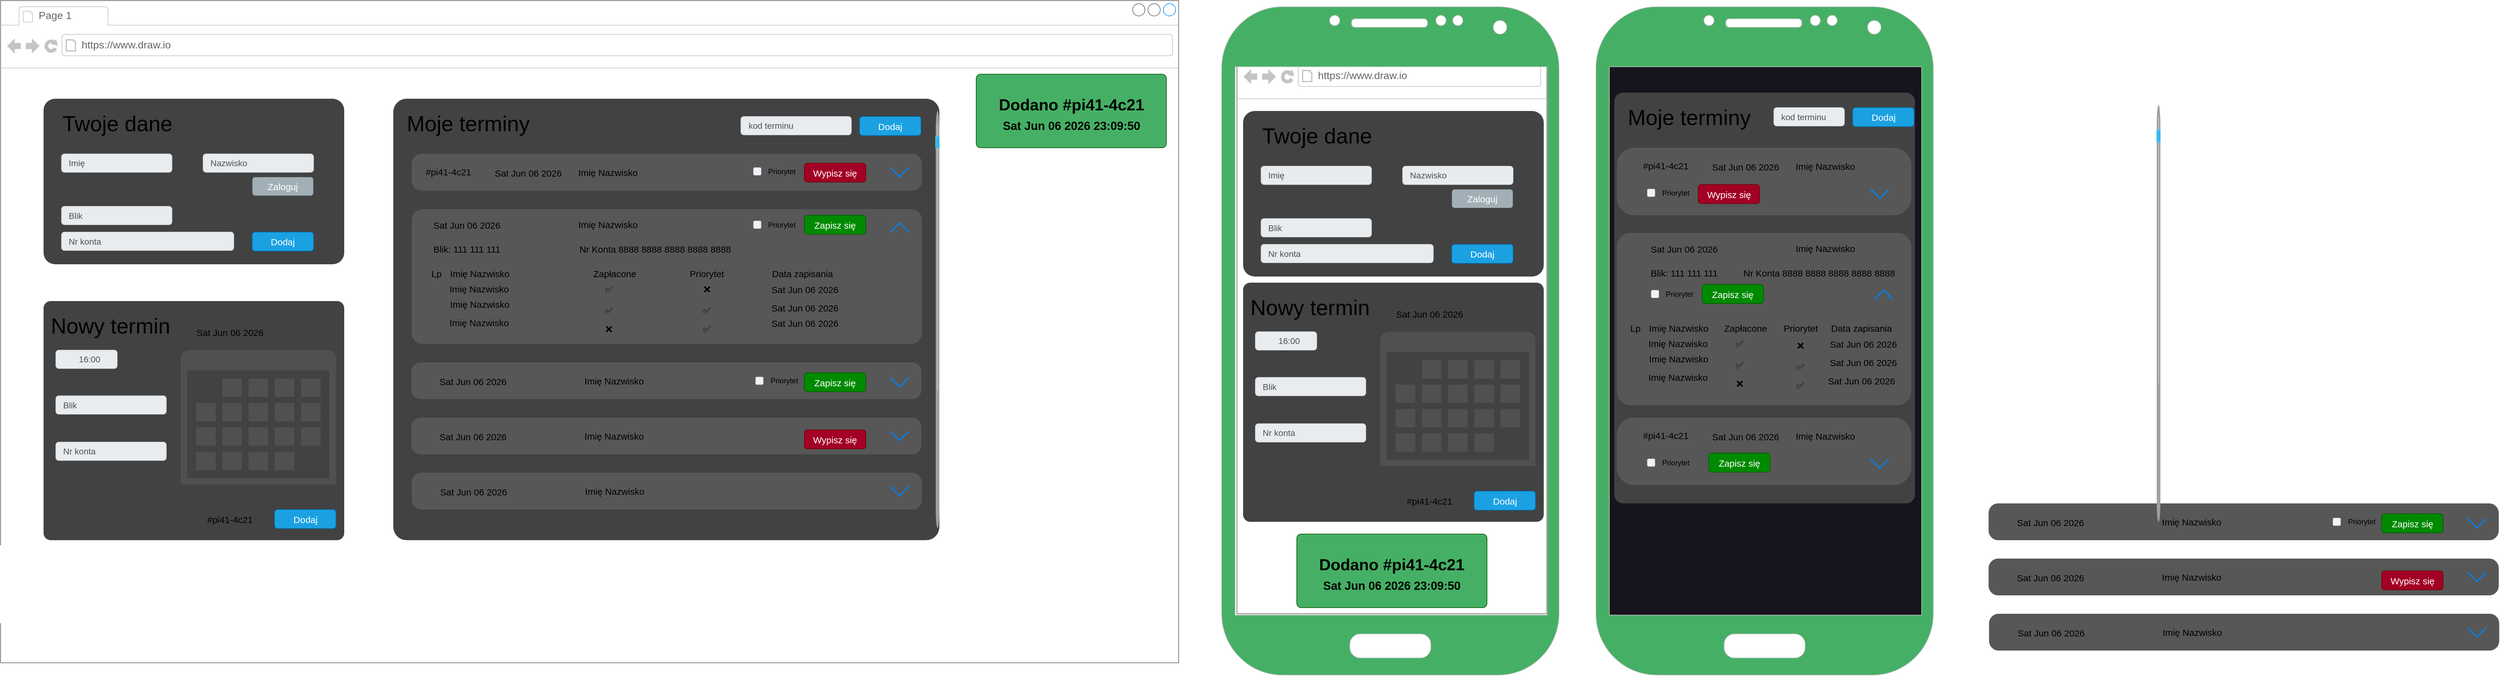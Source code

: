 <mxfile>
    <diagram id="Iw9VSZjN9GTGXhj-1Zop" name="Page-1">
        <mxGraphModel dx="4984" dy="1908" grid="1" gridSize="10" guides="1" tooltips="1" connect="1" arrows="1" fold="1" page="1" pageScale="1" pageWidth="850" pageHeight="1100" math="0" shadow="0">
            <root>
                <mxCell id="0"/>
                <mxCell id="1" parent="0"/>
                <mxCell id="389" value="" style="whiteSpace=wrap;html=1;labelBackgroundColor=none;labelBorderColor=none;fontSize=19;fontColor=#000000;fillColor=#18141d;gradientColor=none;" vertex="1" parent="1">
                    <mxGeometry x="2620" y="99" width="510" height="920" as="geometry"/>
                </mxCell>
                <mxCell id="2" value="" style="strokeWidth=1;shadow=0;dashed=0;align=center;html=1;shape=mxgraph.mockup.containers.browserWindow;rSize=0;strokeColor=#666666;strokeColor2=#008cff;strokeColor3=#c4c4c4;mainText=,;recursiveResize=0;movable=0;resizable=0;rotatable=0;deletable=0;editable=0;connectable=0;" vertex="1" parent="1">
                    <mxGeometry width="1920" height="1080" as="geometry"/>
                </mxCell>
                <mxCell id="3" value="Page 1" style="strokeWidth=1;shadow=0;dashed=0;align=center;html=1;shape=mxgraph.mockup.containers.anchor;fontSize=17;fontColor=#666666;align=left;" vertex="1" parent="2">
                    <mxGeometry x="60" y="12" width="110" height="26" as="geometry"/>
                </mxCell>
                <mxCell id="4" value="https://www.draw.io" style="strokeWidth=1;shadow=0;dashed=0;align=center;html=1;shape=mxgraph.mockup.containers.anchor;rSize=0;fontSize=17;fontColor=#666666;align=left;" vertex="1" parent="2">
                    <mxGeometry x="130" y="60" width="250" height="26" as="geometry"/>
                </mxCell>
                <mxCell id="23" value="" style="rounded=1;whiteSpace=wrap;html=1;arcSize=3;fillColor=#424242;gradientColor=none;strokeColor=none;" vertex="1" parent="2">
                    <mxGeometry x="640" y="160" width="890" height="720" as="geometry"/>
                </mxCell>
                <mxCell id="24" value="Moje terminy" style="text;html=1;strokeColor=none;fillColor=none;align=left;verticalAlign=middle;whiteSpace=wrap;rounded=0;fontSize=35;" vertex="1" parent="2">
                    <mxGeometry x="660" y="180" width="400" height="40" as="geometry"/>
                </mxCell>
                <mxCell id="25" value="" style="rounded=1;whiteSpace=wrap;html=1;arcSize=26;fillColor=#575757;gradientColor=none;strokeColor=none;" vertex="1" parent="2">
                    <mxGeometry x="670" y="250" width="831.5" height="60" as="geometry"/>
                </mxCell>
                <mxCell id="26" value="" style="rounded=1;whiteSpace=wrap;html=1;arcSize=8;fillColor=#575757;gradientColor=none;strokeColor=none;" vertex="1" parent="2">
                    <mxGeometry x="670" y="340" width="831.5" height="220" as="geometry"/>
                </mxCell>
                <mxCell id="27" value="" style="html=1;verticalLabelPosition=bottom;labelBackgroundColor=#ffffff;verticalAlign=top;shadow=0;dashed=0;strokeWidth=2;shape=mxgraph.ios7.misc.down;strokeColor=#0080f0;fontSize=15;fillColor=#575757;gradientColor=none;aspect=fixed;" vertex="1" parent="2">
                    <mxGeometry x="1450" y="272.5" width="30" height="15" as="geometry"/>
                </mxCell>
                <mxCell id="28" value="" style="html=1;verticalLabelPosition=bottom;labelBackgroundColor=#ffffff;verticalAlign=top;shadow=0;dashed=0;strokeWidth=2;shape=mxgraph.ios7.misc.down;strokeColor=#0080f0;fontSize=15;fillColor=#575757;gradientColor=none;aspect=fixed;rotation=-180;" vertex="1" parent="2">
                    <mxGeometry x="1450" y="362.5" width="30" height="15" as="geometry"/>
                </mxCell>
                <mxCell id="29" value="" style="rounded=1;whiteSpace=wrap;html=1;arcSize=26;fillColor=#575757;gradientColor=none;strokeColor=none;" vertex="1" parent="2">
                    <mxGeometry x="669.25" y="590" width="831.5" height="60" as="geometry"/>
                </mxCell>
                <UserObject label="%date{ddd mmm dd yyyy HH:MM:ss}%" placeholders="1" id="30">
                    <mxCell style="text;html=1;strokeColor=none;fillColor=none;align=center;verticalAlign=middle;whiteSpace=wrap;overflow=hidden;fontSize=15;" vertex="1" parent="2">
                        <mxGeometry x="780" y="270" width="160" height="20" as="geometry"/>
                    </mxCell>
                </UserObject>
                <mxCell id="32" value="Imię Nazwisko" style="text;html=1;strokeColor=none;fillColor=none;align=center;verticalAlign=middle;whiteSpace=wrap;rounded=0;fontSize=15;" vertex="1" parent="2">
                    <mxGeometry x="910" y="265" width="160" height="30" as="geometry"/>
                </mxCell>
                <UserObject label="%date{ddd mmm dd yyyy HH:MM:ss}%" placeholders="1" id="33">
                    <mxCell style="text;html=1;strokeColor=none;fillColor=none;align=center;verticalAlign=middle;whiteSpace=wrap;overflow=hidden;fontSize=15;" vertex="1" parent="2">
                        <mxGeometry x="680" y="355" width="160" height="20" as="geometry"/>
                    </mxCell>
                </UserObject>
                <mxCell id="34" value="Imię Nazwisko" style="text;html=1;strokeColor=none;fillColor=none;align=center;verticalAlign=middle;whiteSpace=wrap;rounded=0;fontSize=15;" vertex="1" parent="2">
                    <mxGeometry x="910" y="350" width="160" height="30" as="geometry"/>
                </mxCell>
                <mxCell id="35" value="Blik: 111 111 111" style="text;html=1;strokeColor=none;fillColor=none;align=center;verticalAlign=middle;whiteSpace=wrap;rounded=0;fontSize=15;" vertex="1" parent="2">
                    <mxGeometry x="680" y="390" width="160" height="30" as="geometry"/>
                </mxCell>
                <mxCell id="36" value="Nr Konta 8888 8888 8888 8888 8888" style="text;html=1;strokeColor=none;fillColor=none;align=center;verticalAlign=middle;whiteSpace=wrap;rounded=0;fontSize=15;" vertex="1" parent="2">
                    <mxGeometry x="926.5" y="390" width="280" height="30" as="geometry"/>
                </mxCell>
                <UserObject label="%date{ddd mmm dd yyyy HH:MM:ss}%" placeholders="1" id="37">
                    <mxCell style="text;html=1;strokeColor=none;fillColor=none;align=center;verticalAlign=middle;whiteSpace=wrap;overflow=hidden;fontSize=15;" vertex="1" parent="2">
                        <mxGeometry x="690" y="610" width="160" height="20" as="geometry"/>
                    </mxCell>
                </UserObject>
                <mxCell id="38" value="Imię Nazwisko" style="text;html=1;strokeColor=none;fillColor=none;align=center;verticalAlign=middle;whiteSpace=wrap;rounded=0;fontSize=15;" vertex="1" parent="2">
                    <mxGeometry x="920" y="605" width="160" height="30" as="geometry"/>
                </mxCell>
                <mxCell id="40" value="Imię Nazwisko" style="text;html=1;strokeColor=none;fillColor=none;align=center;verticalAlign=middle;whiteSpace=wrap;rounded=0;fontSize=15;" vertex="1" parent="2">
                    <mxGeometry x="700.75" y="430" width="160" height="30" as="geometry"/>
                </mxCell>
                <mxCell id="41" value="Imię Nazwisko" style="text;html=1;strokeColor=none;fillColor=none;align=center;verticalAlign=middle;whiteSpace=wrap;rounded=0;fontSize=15;" vertex="1" parent="2">
                    <mxGeometry x="700.75" y="480" width="160" height="30" as="geometry"/>
                </mxCell>
                <mxCell id="42" value="Imię Nazwisko" style="text;html=1;strokeColor=none;fillColor=none;align=center;verticalAlign=middle;whiteSpace=wrap;rounded=0;fontSize=15;" vertex="1" parent="2">
                    <mxGeometry x="700" y="510" width="160" height="30" as="geometry"/>
                </mxCell>
                <mxCell id="43" value="Zapłacone" style="text;html=1;strokeColor=none;fillColor=none;align=center;verticalAlign=middle;whiteSpace=wrap;rounded=0;fontSize=15;" vertex="1" parent="2">
                    <mxGeometry x="920.75" y="430" width="160" height="30" as="geometry"/>
                </mxCell>
                <mxCell id="44" value="✅" style="text;html=1;align=center;verticalAlign=middle;resizable=0;points=[];autosize=1;strokeColor=none;fillColor=none;fontSize=15;" vertex="1" parent="2">
                    <mxGeometry x="970.75" y="455" width="40" height="30" as="geometry"/>
                </mxCell>
                <mxCell id="45" value="Priorytet" style="text;html=1;strokeColor=none;fillColor=none;align=center;verticalAlign=middle;whiteSpace=wrap;rounded=0;fontSize=15;" vertex="1" parent="2">
                    <mxGeometry x="1070.75" y="430" width="160" height="30" as="geometry"/>
                </mxCell>
                <mxCell id="46" value="Data zapisania" style="text;html=1;strokeColor=none;fillColor=none;align=center;verticalAlign=middle;whiteSpace=wrap;rounded=0;fontSize=15;" vertex="1" parent="2">
                    <mxGeometry x="1227.25" y="430" width="160" height="30" as="geometry"/>
                </mxCell>
                <UserObject label="%date{ddd mmm dd yyyy HH:MM:ss}%" placeholders="1" id="47">
                    <mxCell style="text;html=1;strokeColor=none;fillColor=none;align=center;verticalAlign=middle;whiteSpace=wrap;overflow=hidden;fontSize=15;" vertex="1" parent="2">
                        <mxGeometry x="1230.75" y="460" width="160" height="20" as="geometry"/>
                    </mxCell>
                </UserObject>
                <UserObject label="%date{ddd mmm dd yyyy HH:MM:ss}%" placeholders="1" id="48">
                    <mxCell style="text;html=1;strokeColor=none;fillColor=none;align=center;verticalAlign=middle;whiteSpace=wrap;overflow=hidden;fontSize=15;" vertex="1" parent="2">
                        <mxGeometry x="1230.75" y="490" width="160" height="20" as="geometry"/>
                    </mxCell>
                </UserObject>
                <UserObject label="%date{ddd mmm dd yyyy HH:MM:ss}%" placeholders="1" id="49">
                    <mxCell style="text;html=1;strokeColor=none;fillColor=none;align=center;verticalAlign=middle;whiteSpace=wrap;overflow=hidden;fontSize=15;" vertex="1" parent="2">
                        <mxGeometry x="1230.75" y="515" width="160" height="20" as="geometry"/>
                    </mxCell>
                </UserObject>
                <mxCell id="50" value="✅" style="text;html=1;align=center;verticalAlign=middle;resizable=0;points=[];autosize=1;strokeColor=none;fillColor=none;fontSize=15;" vertex="1" parent="2">
                    <mxGeometry x="970.75" y="490" width="40" height="30" as="geometry"/>
                </mxCell>
                <mxCell id="51" value="✅" style="text;html=1;align=center;verticalAlign=middle;resizable=0;points=[];autosize=1;strokeColor=none;fillColor=none;fontSize=15;" vertex="1" parent="2">
                    <mxGeometry x="1130.75" y="490" width="40" height="30" as="geometry"/>
                </mxCell>
                <mxCell id="52" value="✅" style="text;html=1;align=center;verticalAlign=middle;resizable=0;points=[];autosize=1;strokeColor=none;fillColor=none;fontSize=15;" vertex="1" parent="2">
                    <mxGeometry x="1130.75" y="520" width="40" height="30" as="geometry"/>
                </mxCell>
                <mxCell id="54" value="❌" style="text;html=1;align=center;verticalAlign=middle;resizable=0;points=[];autosize=1;strokeColor=none;fillColor=none;fontSize=15;" vertex="1" parent="2">
                    <mxGeometry x="1130.75" y="455" width="40" height="30" as="geometry"/>
                </mxCell>
                <mxCell id="55" value="❌" style="text;html=1;align=center;verticalAlign=middle;resizable=0;points=[];autosize=1;strokeColor=none;fillColor=none;fontSize=15;" vertex="1" parent="2">
                    <mxGeometry x="970.75" y="520" width="40" height="30" as="geometry"/>
                </mxCell>
                <mxCell id="56" value="Imię Nazwisko" style="text;html=1;strokeColor=none;fillColor=none;align=center;verticalAlign=middle;whiteSpace=wrap;rounded=0;fontSize=15;" vertex="1" parent="2">
                    <mxGeometry x="700" y="455" width="160" height="30" as="geometry"/>
                </mxCell>
                <mxCell id="57" value="Lp" style="text;html=1;align=center;verticalAlign=middle;resizable=0;points=[];autosize=1;strokeColor=none;fillColor=none;fontSize=15;" vertex="1" parent="2">
                    <mxGeometry x="690" y="430" width="40" height="30" as="geometry"/>
                </mxCell>
                <mxCell id="58" value="kod terminu" style="html=1;shadow=0;dashed=0;shape=mxgraph.bootstrap.rrect;rSize=5;strokeColor=#CED4DA;strokeWidth=1;fillColor=#E9ECEF;fontColor=#505050;whiteSpace=wrap;align=left;verticalAlign=middle;spacingLeft=10;fontSize=14;" vertex="1" parent="2">
                    <mxGeometry x="1206.5" y="189" width="180" height="30" as="geometry"/>
                </mxCell>
                <mxCell id="59" value="Dodaj" style="rounded=1;html=1;shadow=0;dashed=0;whiteSpace=wrap;fontSize=15;fillColor=#1ba1e2;align=center;strokeColor=#006EAF;fontColor=#ffffff;" vertex="1" parent="2">
                    <mxGeometry x="1400" y="189" width="100" height="31" as="geometry"/>
                </mxCell>
                <mxCell id="9" value="" style="rounded=1;whiteSpace=wrap;html=1;arcSize=7;fillColor=#424242;gradientColor=none;strokeColor=none;" vertex="1" parent="2">
                    <mxGeometry x="70" y="160" width="490" height="270" as="geometry"/>
                </mxCell>
                <mxCell id="11" value="Twoje dane" style="text;html=1;strokeColor=none;fillColor=none;align=left;verticalAlign=middle;whiteSpace=wrap;rounded=0;fontSize=35;" vertex="1" parent="2">
                    <mxGeometry x="99.25" y="180" width="400" height="40" as="geometry"/>
                </mxCell>
                <mxCell id="12" value="Imię" style="html=1;shadow=0;dashed=0;shape=mxgraph.bootstrap.rrect;rSize=5;strokeColor=#CED4DA;strokeWidth=1;fillColor=#E9ECEF;fontColor=#505050;whiteSpace=wrap;align=left;verticalAlign=middle;spacingLeft=10;fontSize=14;" vertex="1" parent="2">
                    <mxGeometry x="99.25" y="250" width="180" height="30" as="geometry"/>
                </mxCell>
                <mxCell id="13" value="Nazwisko" style="html=1;shadow=0;dashed=0;shape=mxgraph.bootstrap.rrect;rSize=5;strokeColor=#CED4DA;strokeWidth=1;fillColor=#E9ECEF;fontColor=#505050;whiteSpace=wrap;align=left;verticalAlign=middle;spacingLeft=10;fontSize=14;" vertex="1" parent="2">
                    <mxGeometry x="330" y="250" width="180" height="30" as="geometry"/>
                </mxCell>
                <mxCell id="14" value="Zaloguj" style="rounded=1;html=1;shadow=0;dashed=0;whiteSpace=wrap;fontSize=15;fillColor=#a2afb6;align=center;strokeColor=#4D4D4D;fontColor=#ffffff;" vertex="1" parent="2">
                    <mxGeometry x="410" y="287.5" width="100" height="31" as="geometry"/>
                </mxCell>
                <mxCell id="15" value="" style="rounded=1;whiteSpace=wrap;html=1;arcSize=3;fillColor=#424242;gradientColor=none;strokeColor=none;" vertex="1" parent="2">
                    <mxGeometry x="70" y="490" width="490" height="390" as="geometry"/>
                </mxCell>
                <mxCell id="16" value="Nowy termin" style="text;html=1;strokeColor=none;fillColor=none;align=left;verticalAlign=middle;whiteSpace=wrap;rounded=0;fontSize=35;" vertex="1" parent="2">
                    <mxGeometry x="80" y="510" width="400" height="40" as="geometry"/>
                </mxCell>
                <mxCell id="17" value="" style="sketch=0;pointerEvents=1;shadow=0;dashed=0;html=1;strokeColor=none;fillColor=#505050;labelPosition=center;verticalLabelPosition=bottom;verticalAlign=top;outlineConnect=0;align=center;shape=mxgraph.office.concepts.calendar;fontSize=15;" vertex="1" parent="2">
                    <mxGeometry x="293.5" y="570" width="253" height="219" as="geometry"/>
                </mxCell>
                <UserObject label="%date{ddd mmm dd yyyy HH:MM:ss}%" placeholders="1" id="18">
                    <mxCell style="text;html=1;strokeColor=none;fillColor=none;align=center;verticalAlign=middle;whiteSpace=wrap;overflow=hidden;fontSize=15;" vertex="1" parent="2">
                        <mxGeometry x="293.5" y="530" width="160" height="20" as="geometry"/>
                    </mxCell>
                </UserObject>
                <mxCell id="19" value="16:00" style="html=1;shadow=0;dashed=0;shape=mxgraph.bootstrap.rrect;rSize=5;strokeColor=#CED4DA;strokeWidth=1;fillColor=#E9ECEF;fontColor=#505050;whiteSpace=wrap;align=center;verticalAlign=middle;spacingLeft=10;fontSize=14;" vertex="1" parent="2">
                    <mxGeometry x="90" y="570" width="100" height="30" as="geometry"/>
                </mxCell>
                <mxCell id="20" value="Blik" style="html=1;shadow=0;dashed=0;shape=mxgraph.bootstrap.rrect;rSize=5;strokeColor=#CED4DA;strokeWidth=1;fillColor=#E9ECEF;fontColor=#505050;whiteSpace=wrap;align=left;verticalAlign=middle;spacingLeft=10;fontSize=14;" vertex="1" parent="2">
                    <mxGeometry x="90" y="644.5" width="180" height="30" as="geometry"/>
                </mxCell>
                <mxCell id="21" value="Nr konta" style="html=1;shadow=0;dashed=0;shape=mxgraph.bootstrap.rrect;rSize=5;strokeColor=#CED4DA;strokeWidth=1;fillColor=#E9ECEF;fontColor=#505050;whiteSpace=wrap;align=left;verticalAlign=middle;spacingLeft=10;fontSize=14;" vertex="1" parent="2">
                    <mxGeometry x="90" y="720" width="180" height="30" as="geometry"/>
                </mxCell>
                <mxCell id="22" value="Dodaj" style="rounded=1;html=1;shadow=0;dashed=0;whiteSpace=wrap;fontSize=15;fillColor=#1ba1e2;align=center;strokeColor=#006EAF;fontColor=#ffffff;" vertex="1" parent="2">
                    <mxGeometry x="446.5" y="830" width="100" height="31" as="geometry"/>
                </mxCell>
                <mxCell id="60" value="Blik" style="html=1;shadow=0;dashed=0;shape=mxgraph.bootstrap.rrect;rSize=5;strokeColor=#CED4DA;strokeWidth=1;fillColor=#E9ECEF;fontColor=#505050;whiteSpace=wrap;align=left;verticalAlign=middle;spacingLeft=10;fontSize=14;" vertex="1" parent="2">
                    <mxGeometry x="99.25" y="335.5" width="180" height="30" as="geometry"/>
                </mxCell>
                <mxCell id="61" value="Nr konta" style="html=1;shadow=0;dashed=0;shape=mxgraph.bootstrap.rrect;rSize=5;strokeColor=#CED4DA;strokeWidth=1;fillColor=#E9ECEF;fontColor=#505050;whiteSpace=wrap;align=left;verticalAlign=middle;spacingLeft=10;fontSize=14;" vertex="1" parent="2">
                    <mxGeometry x="99.25" y="377.5" width="280.75" height="30" as="geometry"/>
                </mxCell>
                <mxCell id="62" value="" style="rounded=1;whiteSpace=wrap;html=1;arcSize=26;fillColor=#575757;gradientColor=none;strokeColor=none;" vertex="1" parent="2">
                    <mxGeometry x="669.25" y="680" width="831.5" height="60" as="geometry"/>
                </mxCell>
                <UserObject label="%date{ddd mmm dd yyyy HH:MM:ss}%" placeholders="1" id="63">
                    <mxCell style="text;html=1;strokeColor=none;fillColor=none;align=center;verticalAlign=middle;whiteSpace=wrap;overflow=hidden;fontSize=15;" vertex="1" parent="2">
                        <mxGeometry x="690" y="700" width="160" height="20" as="geometry"/>
                    </mxCell>
                </UserObject>
                <mxCell id="64" value="Imię Nazwisko" style="text;html=1;strokeColor=none;fillColor=none;align=center;verticalAlign=middle;whiteSpace=wrap;rounded=0;fontSize=15;" vertex="1" parent="2">
                    <mxGeometry x="920" y="695" width="160" height="30" as="geometry"/>
                </mxCell>
                <mxCell id="65" value="" style="rounded=1;whiteSpace=wrap;html=1;arcSize=26;fillColor=#575757;gradientColor=none;strokeColor=none;" vertex="1" parent="2">
                    <mxGeometry x="670" y="770" width="831.5" height="60" as="geometry"/>
                </mxCell>
                <UserObject label="%date{ddd mmm dd yyyy HH:MM:ss}%" placeholders="1" id="66">
                    <mxCell style="text;html=1;strokeColor=none;fillColor=none;align=center;verticalAlign=middle;whiteSpace=wrap;overflow=hidden;fontSize=15;" vertex="1" parent="2">
                        <mxGeometry x="690.75" y="790" width="160" height="20" as="geometry"/>
                    </mxCell>
                </UserObject>
                <mxCell id="67" value="Imię Nazwisko" style="text;html=1;strokeColor=none;fillColor=none;align=center;verticalAlign=middle;whiteSpace=wrap;rounded=0;fontSize=15;" vertex="1" parent="2">
                    <mxGeometry x="920.75" y="785" width="160" height="30" as="geometry"/>
                </mxCell>
                <mxCell id="69" value="" style="html=1;verticalLabelPosition=bottom;labelBackgroundColor=#ffffff;verticalAlign=top;shadow=0;dashed=0;strokeWidth=2;shape=mxgraph.ios7.misc.scroll_(vertical);fillColor=#a0a0a0;fontSize=15;" vertex="1" parent="2">
                    <mxGeometry x="1524" y="180" width="6" height="680" as="geometry"/>
                </mxCell>
                <mxCell id="70" value="" style="verticalLabelPosition=bottom;verticalAlign=top;html=1;shadow=0;dashed=0;strokeWidth=1;shape=mxgraph.android.quickscroll3;dy=0.072;fillColor=#33b5e5;strokeColor=#66D5F5;fontSize=15;" vertex="1" parent="2">
                    <mxGeometry x="1524" y="199.5" width="6" height="435.5" as="geometry"/>
                </mxCell>
                <mxCell id="71" value="Dodaj" style="rounded=1;html=1;shadow=0;dashed=0;whiteSpace=wrap;fontSize=15;fillColor=#1ba1e2;align=center;strokeColor=#006EAF;fontColor=#ffffff;" vertex="1" parent="2">
                    <mxGeometry x="410" y="377.5" width="100" height="31" as="geometry"/>
                </mxCell>
                <mxCell id="72" value="" style="html=1;verticalLabelPosition=bottom;labelBackgroundColor=#ffffff;verticalAlign=top;shadow=0;dashed=0;strokeWidth=2;shape=mxgraph.ios7.misc.down;strokeColor=#0080f0;fontSize=15;fillColor=#575757;gradientColor=none;aspect=fixed;" vertex="1" parent="2">
                    <mxGeometry x="1450" y="615" width="30" height="15" as="geometry"/>
                </mxCell>
                <mxCell id="73" value="" style="html=1;verticalLabelPosition=bottom;labelBackgroundColor=#ffffff;verticalAlign=top;shadow=0;dashed=0;strokeWidth=2;shape=mxgraph.ios7.misc.down;strokeColor=#0080f0;fontSize=15;fillColor=#575757;gradientColor=none;aspect=fixed;" vertex="1" parent="2">
                    <mxGeometry x="1450" y="702.5" width="30" height="15" as="geometry"/>
                </mxCell>
                <mxCell id="74" value="" style="html=1;verticalLabelPosition=bottom;labelBackgroundColor=#ffffff;verticalAlign=top;shadow=0;dashed=0;strokeWidth=2;shape=mxgraph.ios7.misc.down;strokeColor=#0080f0;fontSize=15;fillColor=#575757;gradientColor=none;aspect=fixed;" vertex="1" parent="2">
                    <mxGeometry x="1450" y="792.5" width="30" height="15" as="geometry"/>
                </mxCell>
                <mxCell id="139" value="#pi41-4c21" style="text;html=1;strokeColor=none;fillColor=none;align=center;verticalAlign=middle;whiteSpace=wrap;rounded=0;fontSize=15;" vertex="1" parent="2">
                    <mxGeometry x="650" y="263.5" width="160" height="30" as="geometry"/>
                </mxCell>
                <mxCell id="140" value="#pi41-4c21" style="text;html=1;strokeColor=none;fillColor=none;align=center;verticalAlign=middle;whiteSpace=wrap;rounded=0;fontSize=15;" vertex="1" parent="2">
                    <mxGeometry x="293.5" y="831" width="160" height="30" as="geometry"/>
                </mxCell>
                <mxCell id="207" value="Wypisz się" style="rounded=1;html=1;shadow=0;dashed=0;whiteSpace=wrap;fontSize=15;fillColor=#a20025;align=center;strokeColor=#6F0000;fontColor=#ffffff;" vertex="1" parent="2">
                    <mxGeometry x="1310" y="265" width="100" height="31" as="geometry"/>
                </mxCell>
                <mxCell id="208" value="Zapisz się" style="rounded=1;html=1;shadow=0;dashed=0;whiteSpace=wrap;fontSize=15;fillColor=#008a00;align=center;strokeColor=#005700;fontColor=#ffffff;" vertex="1" parent="2">
                    <mxGeometry x="1310" y="350" width="100" height="31" as="geometry"/>
                </mxCell>
                <mxCell id="277" value="Zapisz się" style="rounded=1;html=1;shadow=0;dashed=0;whiteSpace=wrap;fontSize=15;fillColor=#008a00;align=center;strokeColor=#005700;fontColor=#ffffff;" vertex="1" parent="2">
                    <mxGeometry x="1310" y="607" width="100" height="31" as="geometry"/>
                </mxCell>
                <mxCell id="278" value="Wypisz się" style="rounded=1;html=1;shadow=0;dashed=0;whiteSpace=wrap;fontSize=15;fillColor=#a20025;align=center;strokeColor=#6F0000;fontColor=#ffffff;" vertex="1" parent="2">
                    <mxGeometry x="1310" y="700" width="100" height="31" as="geometry"/>
                </mxCell>
                <mxCell id="279" value="Priorytet" style="rounded=1;fillColor=#F0F2F5;strokeColor=#D8DCE3;align=left;verticalAlign=middle;fontStyle=0;fontSize=12;labelPosition=right;verticalLabelPosition=middle;spacingLeft=10;html=1;shadow=0;dashed=0" vertex="1" parent="2">
                    <mxGeometry x="1227.25" y="272.5" width="12" height="12" as="geometry"/>
                </mxCell>
                <mxCell id="281" value="Priorytet" style="rounded=1;fillColor=#F0F2F5;strokeColor=#D8DCE3;align=left;verticalAlign=middle;fontStyle=0;fontSize=12;labelPosition=right;verticalLabelPosition=middle;spacingLeft=10;html=1;shadow=0;dashed=0" vertex="1" parent="2">
                    <mxGeometry x="1227.25" y="359.5" width="12" height="12" as="geometry"/>
                </mxCell>
                <mxCell id="282" value="Priorytet" style="rounded=1;fillColor=#F0F2F5;strokeColor=#D8DCE3;align=left;verticalAlign=middle;fontStyle=0;fontSize=12;labelPosition=right;verticalLabelPosition=middle;spacingLeft=10;html=1;shadow=0;dashed=0" vertex="1" parent="2">
                    <mxGeometry x="1230.75" y="614" width="12" height="12" as="geometry"/>
                </mxCell>
                <mxCell id="283" value="" style="rounded=1;html=1;shadow=0;dashed=0;whiteSpace=wrap;fontSize=15;fillColor=#45B065;align=left;strokeColor=#005700;fontColor=#ffffff;arcSize=6;" vertex="1" parent="2">
                    <mxGeometry x="1590" y="120" width="310" height="120" as="geometry"/>
                </mxCell>
                <mxCell id="284" value="Dodano #pi41-4c21" style="text;html=1;strokeColor=none;fillColor=none;align=center;verticalAlign=middle;whiteSpace=wrap;rounded=0;fontSize=26;fontColor=#000000;labelBackgroundColor=none;labelBorderColor=none;fontStyle=1" vertex="1" parent="2">
                    <mxGeometry x="1617.5" y="135" width="255" height="70" as="geometry"/>
                </mxCell>
                <UserObject label="%date{ddd mmm dd yyyy HH:MM:ss}%" placeholders="1" id="285">
                    <mxCell style="text;html=1;strokeColor=none;fillColor=none;align=center;verticalAlign=middle;whiteSpace=wrap;overflow=hidden;fontSize=19;fontColor=#000000;fontStyle=1" vertex="1" parent="2">
                        <mxGeometry x="1622.5" y="181.5" width="245" height="46" as="geometry"/>
                    </mxCell>
                </UserObject>
                <mxCell id="287" value="" style="strokeWidth=1;shadow=0;dashed=0;align=center;html=1;shape=mxgraph.mockup.containers.browserWindow;rSize=0;strokeColor=#666666;strokeColor2=#008cff;strokeColor3=#c4c4c4;mainText=,;recursiveResize=0;movable=1;resizable=1;rotatable=1;deletable=1;editable=1;connectable=1;" vertex="1" parent="1">
                    <mxGeometry x="2015" y="50" width="505" height="950" as="geometry"/>
                </mxCell>
                <mxCell id="288" value="Page 1" style="strokeWidth=1;shadow=0;dashed=0;align=center;html=1;shape=mxgraph.mockup.containers.anchor;fontSize=17;fontColor=#666666;align=left;" vertex="1" parent="287">
                    <mxGeometry x="60" y="12" width="110" height="26" as="geometry"/>
                </mxCell>
                <mxCell id="289" value="https://www.draw.io" style="strokeWidth=1;shadow=0;dashed=0;align=center;html=1;shape=mxgraph.mockup.containers.anchor;rSize=0;fontSize=17;fontColor=#666666;align=left;" vertex="1" parent="287">
                    <mxGeometry x="130" y="60" width="250" height="26" as="geometry"/>
                </mxCell>
                <mxCell id="324" value="" style="rounded=1;whiteSpace=wrap;html=1;arcSize=7;fillColor=#424242;gradientColor=none;strokeColor=none;" vertex="1" parent="287">
                    <mxGeometry x="10" y="130" width="490" height="270" as="geometry"/>
                </mxCell>
                <mxCell id="325" value="Twoje dane" style="text;html=1;strokeColor=none;fillColor=none;align=left;verticalAlign=middle;whiteSpace=wrap;rounded=0;fontSize=35;" vertex="1" parent="287">
                    <mxGeometry x="39.25" y="150" width="400" height="40" as="geometry"/>
                </mxCell>
                <mxCell id="326" value="Imię" style="html=1;shadow=0;dashed=0;shape=mxgraph.bootstrap.rrect;rSize=5;strokeColor=#CED4DA;strokeWidth=1;fillColor=#E9ECEF;fontColor=#505050;whiteSpace=wrap;align=left;verticalAlign=middle;spacingLeft=10;fontSize=14;" vertex="1" parent="287">
                    <mxGeometry x="39.25" y="220" width="180" height="30" as="geometry"/>
                </mxCell>
                <mxCell id="327" value="Nazwisko" style="html=1;shadow=0;dashed=0;shape=mxgraph.bootstrap.rrect;rSize=5;strokeColor=#CED4DA;strokeWidth=1;fillColor=#E9ECEF;fontColor=#505050;whiteSpace=wrap;align=left;verticalAlign=middle;spacingLeft=10;fontSize=14;" vertex="1" parent="287">
                    <mxGeometry x="270" y="220" width="180" height="30" as="geometry"/>
                </mxCell>
                <mxCell id="328" value="Zaloguj" style="rounded=1;html=1;shadow=0;dashed=0;whiteSpace=wrap;fontSize=15;fillColor=#a2afb6;align=center;strokeColor=#4D4D4D;fontColor=#ffffff;" vertex="1" parent="287">
                    <mxGeometry x="350" y="257.5" width="100" height="31" as="geometry"/>
                </mxCell>
                <mxCell id="329" value="" style="rounded=1;whiteSpace=wrap;html=1;arcSize=3;fillColor=#424242;gradientColor=none;strokeColor=none;" vertex="1" parent="287">
                    <mxGeometry x="10" y="410" width="490" height="390" as="geometry"/>
                </mxCell>
                <mxCell id="330" value="Nowy termin" style="text;html=1;strokeColor=none;fillColor=none;align=left;verticalAlign=middle;whiteSpace=wrap;rounded=0;fontSize=35;" vertex="1" parent="287">
                    <mxGeometry x="20" y="430" width="400" height="40" as="geometry"/>
                </mxCell>
                <mxCell id="331" value="" style="sketch=0;pointerEvents=1;shadow=0;dashed=0;html=1;strokeColor=none;fillColor=#505050;labelPosition=center;verticalLabelPosition=bottom;verticalAlign=top;outlineConnect=0;align=center;shape=mxgraph.office.concepts.calendar;fontSize=15;" vertex="1" parent="287">
                    <mxGeometry x="233.5" y="490" width="253" height="219" as="geometry"/>
                </mxCell>
                <UserObject label="%date{ddd mmm dd yyyy HH:MM:ss}%" placeholders="1" id="332">
                    <mxCell style="text;html=1;strokeColor=none;fillColor=none;align=center;verticalAlign=middle;whiteSpace=wrap;overflow=hidden;fontSize=15;" vertex="1" parent="287">
                        <mxGeometry x="233.5" y="450" width="160" height="20" as="geometry"/>
                    </mxCell>
                </UserObject>
                <mxCell id="333" value="16:00" style="html=1;shadow=0;dashed=0;shape=mxgraph.bootstrap.rrect;rSize=5;strokeColor=#CED4DA;strokeWidth=1;fillColor=#E9ECEF;fontColor=#505050;whiteSpace=wrap;align=center;verticalAlign=middle;spacingLeft=10;fontSize=14;" vertex="1" parent="287">
                    <mxGeometry x="30" y="490" width="100" height="30" as="geometry"/>
                </mxCell>
                <mxCell id="334" value="Blik" style="html=1;shadow=0;dashed=0;shape=mxgraph.bootstrap.rrect;rSize=5;strokeColor=#CED4DA;strokeWidth=1;fillColor=#E9ECEF;fontColor=#505050;whiteSpace=wrap;align=left;verticalAlign=middle;spacingLeft=10;fontSize=14;" vertex="1" parent="287">
                    <mxGeometry x="30" y="564.5" width="180" height="30" as="geometry"/>
                </mxCell>
                <mxCell id="335" value="Nr konta" style="html=1;shadow=0;dashed=0;shape=mxgraph.bootstrap.rrect;rSize=5;strokeColor=#CED4DA;strokeWidth=1;fillColor=#E9ECEF;fontColor=#505050;whiteSpace=wrap;align=left;verticalAlign=middle;spacingLeft=10;fontSize=14;" vertex="1" parent="287">
                    <mxGeometry x="30" y="640" width="180" height="30" as="geometry"/>
                </mxCell>
                <mxCell id="336" value="Dodaj" style="rounded=1;html=1;shadow=0;dashed=0;whiteSpace=wrap;fontSize=15;fillColor=#1ba1e2;align=center;strokeColor=#006EAF;fontColor=#ffffff;" vertex="1" parent="287">
                    <mxGeometry x="386.5" y="750" width="100" height="31" as="geometry"/>
                </mxCell>
                <mxCell id="337" value="Blik" style="html=1;shadow=0;dashed=0;shape=mxgraph.bootstrap.rrect;rSize=5;strokeColor=#CED4DA;strokeWidth=1;fillColor=#E9ECEF;fontColor=#505050;whiteSpace=wrap;align=left;verticalAlign=middle;spacingLeft=10;fontSize=14;" vertex="1" parent="287">
                    <mxGeometry x="39.25" y="305.5" width="180" height="30" as="geometry"/>
                </mxCell>
                <mxCell id="338" value="Nr konta" style="html=1;shadow=0;dashed=0;shape=mxgraph.bootstrap.rrect;rSize=5;strokeColor=#CED4DA;strokeWidth=1;fillColor=#E9ECEF;fontColor=#505050;whiteSpace=wrap;align=left;verticalAlign=middle;spacingLeft=10;fontSize=14;" vertex="1" parent="287">
                    <mxGeometry x="39.25" y="347.5" width="280.75" height="30" as="geometry"/>
                </mxCell>
                <mxCell id="347" value="Dodaj" style="rounded=1;html=1;shadow=0;dashed=0;whiteSpace=wrap;fontSize=15;fillColor=#1ba1e2;align=center;strokeColor=#006EAF;fontColor=#ffffff;" vertex="1" parent="287">
                    <mxGeometry x="350" y="347.5" width="100" height="31" as="geometry"/>
                </mxCell>
                <mxCell id="352" value="#pi41-4c21" style="text;html=1;strokeColor=none;fillColor=none;align=center;verticalAlign=middle;whiteSpace=wrap;rounded=0;fontSize=15;" vertex="1" parent="287">
                    <mxGeometry x="233.5" y="751" width="160" height="30" as="geometry"/>
                </mxCell>
                <mxCell id="360" value="" style="rounded=1;html=1;shadow=0;dashed=0;whiteSpace=wrap;fontSize=15;fillColor=#45B065;align=left;strokeColor=#005700;fontColor=#ffffff;arcSize=6;" vertex="1" parent="287">
                    <mxGeometry x="97.5" y="820" width="310" height="120" as="geometry"/>
                </mxCell>
                <mxCell id="361" value="Dodano #pi41-4c21" style="text;html=1;strokeColor=none;fillColor=none;align=center;verticalAlign=middle;whiteSpace=wrap;rounded=0;fontSize=26;fontColor=#000000;labelBackgroundColor=none;labelBorderColor=none;fontStyle=1" vertex="1" parent="287">
                    <mxGeometry x="125" y="835" width="255" height="70" as="geometry"/>
                </mxCell>
                <UserObject label="%date{ddd mmm dd yyyy HH:MM:ss}%" placeholders="1" id="362">
                    <mxCell style="text;html=1;strokeColor=none;fillColor=none;align=center;verticalAlign=middle;whiteSpace=wrap;overflow=hidden;fontSize=19;fontColor=#000000;fontStyle=1" vertex="1" parent="287">
                        <mxGeometry x="130" y="881.5" width="245" height="46" as="geometry"/>
                    </mxCell>
                </UserObject>
                <mxCell id="363" value="" style="verticalLabelPosition=bottom;verticalAlign=top;html=1;shadow=0;dashed=0;strokeWidth=1;shape=mxgraph.android.phone2;strokeColor=#c0c0c0;labelBackgroundColor=none;labelBorderColor=none;fontSize=19;fontColor=#000000;fillColor=#45B065;gradientColor=none;" vertex="1" parent="1">
                    <mxGeometry x="1990" y="10" width="550" height="1090" as="geometry"/>
                </mxCell>
                <mxCell id="364" value="" style="verticalLabelPosition=bottom;verticalAlign=top;html=1;shadow=0;dashed=0;strokeWidth=1;shape=mxgraph.android.phone2;strokeColor=#c0c0c0;labelBackgroundColor=none;labelBorderColor=none;fontSize=19;fontColor=#000000;fillColor=#45B065;gradientColor=none;" vertex="1" parent="1">
                    <mxGeometry x="2600" y="10" width="550" height="1090" as="geometry"/>
                </mxCell>
                <mxCell id="290" value="" style="rounded=1;whiteSpace=wrap;html=1;arcSize=3;fillColor=#424242;gradientColor=none;strokeColor=none;" vertex="1" parent="1">
                    <mxGeometry x="2630" y="150" width="490" height="670" as="geometry"/>
                </mxCell>
                <mxCell id="291" value="Moje terminy" style="text;html=1;strokeColor=none;fillColor=none;align=left;verticalAlign=middle;whiteSpace=wrap;rounded=0;fontSize=35;" vertex="1" parent="1">
                    <mxGeometry x="2650" y="170" width="400" height="40" as="geometry"/>
                </mxCell>
                <mxCell id="292" value="" style="rounded=1;whiteSpace=wrap;html=1;arcSize=26;fillColor=#575757;gradientColor=none;strokeColor=none;" vertex="1" parent="1">
                    <mxGeometry x="2634" y="240" width="480" height="110" as="geometry"/>
                </mxCell>
                <mxCell id="293" value="" style="rounded=1;whiteSpace=wrap;html=1;arcSize=8;fillColor=#575757;gradientColor=none;strokeColor=none;" vertex="1" parent="1">
                    <mxGeometry x="2634" y="379" width="480" height="281" as="geometry"/>
                </mxCell>
                <mxCell id="294" value="" style="html=1;verticalLabelPosition=bottom;labelBackgroundColor=#ffffff;verticalAlign=top;shadow=0;dashed=0;strokeWidth=2;shape=mxgraph.ios7.misc.down;strokeColor=#0080f0;fontSize=15;fillColor=#575757;gradientColor=none;aspect=fixed;" vertex="1" parent="1">
                    <mxGeometry x="3047.5" y="307.5" width="30" height="15" as="geometry"/>
                </mxCell>
                <mxCell id="295" value="" style="html=1;verticalLabelPosition=bottom;labelBackgroundColor=#ffffff;verticalAlign=top;shadow=0;dashed=0;strokeWidth=2;shape=mxgraph.ios7.misc.down;strokeColor=#0080f0;fontSize=15;fillColor=#575757;gradientColor=none;aspect=fixed;rotation=-180;" vertex="1" parent="1">
                    <mxGeometry x="3054" y="472.5" width="30" height="15" as="geometry"/>
                </mxCell>
                <mxCell id="296" value="" style="rounded=1;whiteSpace=wrap;html=1;arcSize=26;fillColor=#575757;gradientColor=none;strokeColor=none;" vertex="1" parent="1">
                    <mxGeometry x="3240" y="820" width="831.5" height="60" as="geometry"/>
                </mxCell>
                <UserObject label="%date{ddd mmm dd yyyy HH:MM:ss}%" placeholders="1" id="297">
                    <mxCell style="text;html=1;strokeColor=none;fillColor=none;align=center;verticalAlign=middle;whiteSpace=wrap;overflow=hidden;fontSize=15;" vertex="1" parent="1">
                        <mxGeometry x="2764" y="260" width="160" height="20" as="geometry"/>
                    </mxCell>
                </UserObject>
                <mxCell id="298" value="Imię Nazwisko" style="text;html=1;strokeColor=none;fillColor=none;align=center;verticalAlign=middle;whiteSpace=wrap;rounded=0;fontSize=15;" vertex="1" parent="1">
                    <mxGeometry x="2894" y="255" width="160" height="30" as="geometry"/>
                </mxCell>
                <UserObject label="%date{ddd mmm dd yyyy HH:MM:ss}%" placeholders="1" id="299">
                    <mxCell style="text;html=1;strokeColor=none;fillColor=none;align=center;verticalAlign=middle;whiteSpace=wrap;overflow=hidden;fontSize=15;" vertex="1" parent="1">
                        <mxGeometry x="2664" y="394" width="160" height="20" as="geometry"/>
                    </mxCell>
                </UserObject>
                <mxCell id="300" value="Imię Nazwisko" style="text;html=1;strokeColor=none;fillColor=none;align=center;verticalAlign=middle;whiteSpace=wrap;rounded=0;fontSize=15;" vertex="1" parent="1">
                    <mxGeometry x="2894" y="389" width="160" height="30" as="geometry"/>
                </mxCell>
                <mxCell id="301" value="Blik: 111 111 111" style="text;html=1;strokeColor=none;fillColor=none;align=center;verticalAlign=middle;whiteSpace=wrap;rounded=0;fontSize=15;" vertex="1" parent="1">
                    <mxGeometry x="2664" y="429" width="160" height="30" as="geometry"/>
                </mxCell>
                <mxCell id="302" value="Nr Konta 8888 8888 8888 8888 8888" style="text;html=1;strokeColor=none;fillColor=none;align=center;verticalAlign=middle;whiteSpace=wrap;rounded=0;fontSize=15;" vertex="1" parent="1">
                    <mxGeometry x="2824" y="429" width="280" height="30" as="geometry"/>
                </mxCell>
                <UserObject label="%date{ddd mmm dd yyyy HH:MM:ss}%" placeholders="1" id="303">
                    <mxCell style="text;html=1;strokeColor=none;fillColor=none;align=center;verticalAlign=middle;whiteSpace=wrap;overflow=hidden;fontSize=15;" vertex="1" parent="1">
                        <mxGeometry x="3260.75" y="840" width="160" height="20" as="geometry"/>
                    </mxCell>
                </UserObject>
                <mxCell id="304" value="Imię Nazwisko" style="text;html=1;strokeColor=none;fillColor=none;align=center;verticalAlign=middle;whiteSpace=wrap;rounded=0;fontSize=15;" vertex="1" parent="1">
                    <mxGeometry x="3490.75" y="835" width="160" height="30" as="geometry"/>
                </mxCell>
                <mxCell id="305" value="Imię Nazwisko" style="text;html=1;strokeColor=none;fillColor=none;align=center;verticalAlign=middle;whiteSpace=wrap;rounded=0;fontSize=15;" vertex="1" parent="1">
                    <mxGeometry x="2654.75" y="519" width="160" height="30" as="geometry"/>
                </mxCell>
                <mxCell id="306" value="Imię Nazwisko" style="text;html=1;strokeColor=none;fillColor=none;align=center;verticalAlign=middle;whiteSpace=wrap;rounded=0;fontSize=15;" vertex="1" parent="1">
                    <mxGeometry x="2654.75" y="569" width="160" height="30" as="geometry"/>
                </mxCell>
                <mxCell id="307" value="Imię Nazwisko" style="text;html=1;strokeColor=none;fillColor=none;align=center;verticalAlign=middle;whiteSpace=wrap;rounded=0;fontSize=15;" vertex="1" parent="1">
                    <mxGeometry x="2654" y="599" width="160" height="30" as="geometry"/>
                </mxCell>
                <mxCell id="308" value="Zapłacone" style="text;html=1;strokeColor=none;fillColor=none;align=center;verticalAlign=middle;whiteSpace=wrap;rounded=0;fontSize=15;" vertex="1" parent="1">
                    <mxGeometry x="2764" y="519" width="160" height="30" as="geometry"/>
                </mxCell>
                <mxCell id="309" value="✅" style="text;html=1;align=center;verticalAlign=middle;resizable=0;points=[];autosize=1;strokeColor=none;fillColor=none;fontSize=15;" vertex="1" parent="1">
                    <mxGeometry x="2814" y="544" width="40" height="30" as="geometry"/>
                </mxCell>
                <mxCell id="310" value="Priorytet" style="text;html=1;strokeColor=none;fillColor=none;align=center;verticalAlign=middle;whiteSpace=wrap;rounded=0;fontSize=15;" vertex="1" parent="1">
                    <mxGeometry x="2854" y="519" width="160" height="30" as="geometry"/>
                </mxCell>
                <mxCell id="311" value="Data zapisania" style="text;html=1;strokeColor=none;fillColor=none;align=center;verticalAlign=middle;whiteSpace=wrap;rounded=0;fontSize=15;" vertex="1" parent="1">
                    <mxGeometry x="2952.5" y="519" width="160" height="30" as="geometry"/>
                </mxCell>
                <UserObject label="%date{ddd mmm dd yyyy HH:MM:ss}%" placeholders="1" id="312">
                    <mxCell style="text;html=1;strokeColor=none;fillColor=none;align=center;verticalAlign=middle;whiteSpace=wrap;overflow=hidden;fontSize=15;" vertex="1" parent="1">
                        <mxGeometry x="2956" y="549" width="160" height="20" as="geometry"/>
                    </mxCell>
                </UserObject>
                <UserObject label="%date{ddd mmm dd yyyy HH:MM:ss}%" placeholders="1" id="313">
                    <mxCell style="text;html=1;strokeColor=none;fillColor=none;align=center;verticalAlign=middle;whiteSpace=wrap;overflow=hidden;fontSize=15;" vertex="1" parent="1">
                        <mxGeometry x="2956" y="579" width="160" height="20" as="geometry"/>
                    </mxCell>
                </UserObject>
                <UserObject label="%date{ddd mmm dd yyyy HH:MM:ss}%" placeholders="1" id="314">
                    <mxCell style="text;html=1;strokeColor=none;fillColor=none;align=center;verticalAlign=middle;whiteSpace=wrap;overflow=hidden;fontSize=15;" vertex="1" parent="1">
                        <mxGeometry x="2952.5" y="609" width="160" height="20" as="geometry"/>
                    </mxCell>
                </UserObject>
                <mxCell id="315" value="✅" style="text;html=1;align=center;verticalAlign=middle;resizable=0;points=[];autosize=1;strokeColor=none;fillColor=none;fontSize=15;" vertex="1" parent="1">
                    <mxGeometry x="2814" y="579" width="40" height="30" as="geometry"/>
                </mxCell>
                <mxCell id="316" value="✅" style="text;html=1;align=center;verticalAlign=middle;resizable=0;points=[];autosize=1;strokeColor=none;fillColor=none;fontSize=15;" vertex="1" parent="1">
                    <mxGeometry x="2912.5" y="581.5" width="40" height="30" as="geometry"/>
                </mxCell>
                <mxCell id="317" value="✅" style="text;html=1;align=center;verticalAlign=middle;resizable=0;points=[];autosize=1;strokeColor=none;fillColor=none;fontSize=15;" vertex="1" parent="1">
                    <mxGeometry x="2912.5" y="611.5" width="40" height="30" as="geometry"/>
                </mxCell>
                <mxCell id="318" value="❌" style="text;html=1;align=center;verticalAlign=middle;resizable=0;points=[];autosize=1;strokeColor=none;fillColor=none;fontSize=15;" vertex="1" parent="1">
                    <mxGeometry x="2912.5" y="546.5" width="40" height="30" as="geometry"/>
                </mxCell>
                <mxCell id="319" value="❌" style="text;html=1;align=center;verticalAlign=middle;resizable=0;points=[];autosize=1;strokeColor=none;fillColor=none;fontSize=15;" vertex="1" parent="1">
                    <mxGeometry x="2814" y="609" width="40" height="30" as="geometry"/>
                </mxCell>
                <mxCell id="320" value="Imię Nazwisko" style="text;html=1;strokeColor=none;fillColor=none;align=center;verticalAlign=middle;whiteSpace=wrap;rounded=0;fontSize=15;" vertex="1" parent="1">
                    <mxGeometry x="2654" y="544" width="160" height="30" as="geometry"/>
                </mxCell>
                <mxCell id="321" value="Lp" style="text;html=1;align=center;verticalAlign=middle;resizable=0;points=[];autosize=1;strokeColor=none;fillColor=none;fontSize=15;" vertex="1" parent="1">
                    <mxGeometry x="2644" y="519" width="40" height="30" as="geometry"/>
                </mxCell>
                <mxCell id="322" value="kod terminu" style="html=1;shadow=0;dashed=0;shape=mxgraph.bootstrap.rrect;rSize=5;strokeColor=#CED4DA;strokeWidth=1;fillColor=#E9ECEF;fontColor=#505050;whiteSpace=wrap;align=left;verticalAlign=middle;spacingLeft=10;fontSize=14;" vertex="1" parent="1">
                    <mxGeometry x="2890" y="174.5" width="115" height="30" as="geometry"/>
                </mxCell>
                <mxCell id="323" value="Dodaj" style="rounded=1;html=1;shadow=0;dashed=0;whiteSpace=wrap;fontSize=15;fillColor=#1ba1e2;align=center;strokeColor=#006EAF;fontColor=#ffffff;" vertex="1" parent="1">
                    <mxGeometry x="3018.5" y="174.5" width="100" height="31" as="geometry"/>
                </mxCell>
                <mxCell id="339" value="" style="rounded=1;whiteSpace=wrap;html=1;arcSize=26;fillColor=#575757;gradientColor=none;strokeColor=none;" vertex="1" parent="1">
                    <mxGeometry x="3240" y="910" width="831.5" height="60" as="geometry"/>
                </mxCell>
                <UserObject label="%date{ddd mmm dd yyyy HH:MM:ss}%" placeholders="1" id="340">
                    <mxCell style="text;html=1;strokeColor=none;fillColor=none;align=center;verticalAlign=middle;whiteSpace=wrap;overflow=hidden;fontSize=15;" vertex="1" parent="1">
                        <mxGeometry x="3260.75" y="930" width="160" height="20" as="geometry"/>
                    </mxCell>
                </UserObject>
                <mxCell id="341" value="Imię Nazwisko" style="text;html=1;strokeColor=none;fillColor=none;align=center;verticalAlign=middle;whiteSpace=wrap;rounded=0;fontSize=15;" vertex="1" parent="1">
                    <mxGeometry x="3490.75" y="925" width="160" height="30" as="geometry"/>
                </mxCell>
                <mxCell id="342" value="" style="rounded=1;whiteSpace=wrap;html=1;arcSize=26;fillColor=#575757;gradientColor=none;strokeColor=none;" vertex="1" parent="1">
                    <mxGeometry x="3240.75" y="1000" width="831.5" height="60" as="geometry"/>
                </mxCell>
                <UserObject label="%date{ddd mmm dd yyyy HH:MM:ss}%" placeholders="1" id="343">
                    <mxCell style="text;html=1;strokeColor=none;fillColor=none;align=center;verticalAlign=middle;whiteSpace=wrap;overflow=hidden;fontSize=15;" vertex="1" parent="1">
                        <mxGeometry x="3261.5" y="1020" width="160" height="20" as="geometry"/>
                    </mxCell>
                </UserObject>
                <mxCell id="344" value="Imię Nazwisko" style="text;html=1;strokeColor=none;fillColor=none;align=center;verticalAlign=middle;whiteSpace=wrap;rounded=0;fontSize=15;" vertex="1" parent="1">
                    <mxGeometry x="3491.5" y="1015" width="160" height="30" as="geometry"/>
                </mxCell>
                <mxCell id="345" value="" style="html=1;verticalLabelPosition=bottom;labelBackgroundColor=#ffffff;verticalAlign=top;shadow=0;dashed=0;strokeWidth=2;shape=mxgraph.ios7.misc.scroll_(vertical);fillColor=#a0a0a0;fontSize=15;" vertex="1" parent="1">
                    <mxGeometry x="3514" y="170" width="6" height="680" as="geometry"/>
                </mxCell>
                <mxCell id="346" value="" style="verticalLabelPosition=bottom;verticalAlign=top;html=1;shadow=0;dashed=0;strokeWidth=1;shape=mxgraph.android.quickscroll3;dy=0.072;fillColor=#33b5e5;strokeColor=#66D5F5;fontSize=15;" vertex="1" parent="1">
                    <mxGeometry x="3514" y="189.5" width="6" height="435.5" as="geometry"/>
                </mxCell>
                <mxCell id="348" value="" style="html=1;verticalLabelPosition=bottom;labelBackgroundColor=#ffffff;verticalAlign=top;shadow=0;dashed=0;strokeWidth=2;shape=mxgraph.ios7.misc.down;strokeColor=#0080f0;fontSize=15;fillColor=#575757;gradientColor=none;aspect=fixed;" vertex="1" parent="1">
                    <mxGeometry x="4020.75" y="845" width="30" height="15" as="geometry"/>
                </mxCell>
                <mxCell id="349" value="" style="html=1;verticalLabelPosition=bottom;labelBackgroundColor=#ffffff;verticalAlign=top;shadow=0;dashed=0;strokeWidth=2;shape=mxgraph.ios7.misc.down;strokeColor=#0080f0;fontSize=15;fillColor=#575757;gradientColor=none;aspect=fixed;" vertex="1" parent="1">
                    <mxGeometry x="4020.75" y="932.5" width="30" height="15" as="geometry"/>
                </mxCell>
                <mxCell id="350" value="" style="html=1;verticalLabelPosition=bottom;labelBackgroundColor=#ffffff;verticalAlign=top;shadow=0;dashed=0;strokeWidth=2;shape=mxgraph.ios7.misc.down;strokeColor=#0080f0;fontSize=15;fillColor=#575757;gradientColor=none;aspect=fixed;" vertex="1" parent="1">
                    <mxGeometry x="4020.75" y="1022.5" width="30" height="15" as="geometry"/>
                </mxCell>
                <mxCell id="351" value="#pi41-4c21" style="text;html=1;strokeColor=none;fillColor=none;align=center;verticalAlign=middle;whiteSpace=wrap;rounded=0;fontSize=15;" vertex="1" parent="1">
                    <mxGeometry x="2634" y="253.5" width="160" height="30" as="geometry"/>
                </mxCell>
                <mxCell id="353" value="Wypisz się" style="rounded=1;html=1;shadow=0;dashed=0;whiteSpace=wrap;fontSize=15;fillColor=#a20025;align=center;strokeColor=#6F0000;fontColor=#ffffff;" vertex="1" parent="1">
                    <mxGeometry x="2766.75" y="300" width="100" height="31" as="geometry"/>
                </mxCell>
                <mxCell id="354" value="Zapisz się" style="rounded=1;html=1;shadow=0;dashed=0;whiteSpace=wrap;fontSize=15;fillColor=#008a00;align=center;strokeColor=#005700;fontColor=#ffffff;" vertex="1" parent="1">
                    <mxGeometry x="2773.12" y="463" width="100" height="31" as="geometry"/>
                </mxCell>
                <mxCell id="355" value="Zapisz się" style="rounded=1;html=1;shadow=0;dashed=0;whiteSpace=wrap;fontSize=15;fillColor=#008a00;align=center;strokeColor=#005700;fontColor=#ffffff;" vertex="1" parent="1">
                    <mxGeometry x="3880.75" y="837" width="100" height="31" as="geometry"/>
                </mxCell>
                <mxCell id="356" value="Wypisz się" style="rounded=1;html=1;shadow=0;dashed=0;whiteSpace=wrap;fontSize=15;fillColor=#a20025;align=center;strokeColor=#6F0000;fontColor=#ffffff;" vertex="1" parent="1">
                    <mxGeometry x="3880.75" y="930" width="100" height="31" as="geometry"/>
                </mxCell>
                <mxCell id="357" value="Priorytet" style="rounded=1;fillColor=#F0F2F5;strokeColor=#D8DCE3;align=left;verticalAlign=middle;fontStyle=0;fontSize=12;labelPosition=right;verticalLabelPosition=middle;spacingLeft=10;html=1;shadow=0;dashed=0" vertex="1" parent="1">
                    <mxGeometry x="2684" y="307.5" width="12" height="12" as="geometry"/>
                </mxCell>
                <mxCell id="358" value="Priorytet" style="rounded=1;fillColor=#F0F2F5;strokeColor=#D8DCE3;align=left;verticalAlign=middle;fontStyle=0;fontSize=12;labelPosition=right;verticalLabelPosition=middle;spacingLeft=10;html=1;shadow=0;dashed=0" vertex="1" parent="1">
                    <mxGeometry x="2690.37" y="472.5" width="12" height="12" as="geometry"/>
                </mxCell>
                <mxCell id="359" value="Priorytet" style="rounded=1;fillColor=#F0F2F5;strokeColor=#D8DCE3;align=left;verticalAlign=middle;fontStyle=0;fontSize=12;labelPosition=right;verticalLabelPosition=middle;spacingLeft=10;html=1;shadow=0;dashed=0" vertex="1" parent="1">
                    <mxGeometry x="3801.5" y="844" width="12" height="12" as="geometry"/>
                </mxCell>
                <mxCell id="391" value="" style="rounded=1;whiteSpace=wrap;html=1;arcSize=26;fillColor=#575757;gradientColor=none;strokeColor=none;" vertex="1" parent="1">
                    <mxGeometry x="2634" y="680" width="480" height="110" as="geometry"/>
                </mxCell>
                <mxCell id="392" value="" style="html=1;verticalLabelPosition=bottom;labelBackgroundColor=#ffffff;verticalAlign=top;shadow=0;dashed=0;strokeWidth=2;shape=mxgraph.ios7.misc.down;strokeColor=#0080f0;fontSize=15;fillColor=#575757;gradientColor=none;aspect=fixed;" vertex="1" parent="1">
                    <mxGeometry x="3047.5" y="747.5" width="30" height="15" as="geometry"/>
                </mxCell>
                <UserObject label="%date{ddd mmm dd yyyy HH:MM:ss}%" placeholders="1" id="393">
                    <mxCell style="text;html=1;strokeColor=none;fillColor=none;align=center;verticalAlign=middle;whiteSpace=wrap;overflow=hidden;fontSize=15;" vertex="1" parent="1">
                        <mxGeometry x="2764" y="700" width="160" height="20" as="geometry"/>
                    </mxCell>
                </UserObject>
                <mxCell id="394" value="Imię Nazwisko" style="text;html=1;strokeColor=none;fillColor=none;align=center;verticalAlign=middle;whiteSpace=wrap;rounded=0;fontSize=15;" vertex="1" parent="1">
                    <mxGeometry x="2894" y="695" width="160" height="30" as="geometry"/>
                </mxCell>
                <mxCell id="395" value="#pi41-4c21" style="text;html=1;strokeColor=none;fillColor=none;align=center;verticalAlign=middle;whiteSpace=wrap;rounded=0;fontSize=15;" vertex="1" parent="1">
                    <mxGeometry x="2634" y="693.5" width="160" height="30" as="geometry"/>
                </mxCell>
                <mxCell id="397" value="Priorytet" style="rounded=1;fillColor=#F0F2F5;strokeColor=#D8DCE3;align=left;verticalAlign=middle;fontStyle=0;fontSize=12;labelPosition=right;verticalLabelPosition=middle;spacingLeft=10;html=1;shadow=0;dashed=0" vertex="1" parent="1">
                    <mxGeometry x="2684" y="747.5" width="12" height="12" as="geometry"/>
                </mxCell>
                <mxCell id="398" value="Zapisz się" style="rounded=1;html=1;shadow=0;dashed=0;whiteSpace=wrap;fontSize=15;fillColor=#008a00;align=center;strokeColor=#005700;fontColor=#ffffff;" vertex="1" parent="1">
                    <mxGeometry x="2784" y="738" width="100" height="31" as="geometry"/>
                </mxCell>
            </root>
        </mxGraphModel>
    </diagram>
</mxfile>